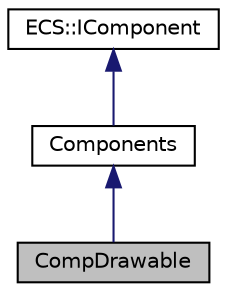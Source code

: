 digraph "CompDrawable"
{
 // LATEX_PDF_SIZE
  edge [fontname="Helvetica",fontsize="10",labelfontname="Helvetica",labelfontsize="10"];
  node [fontname="Helvetica",fontsize="10",shape=record];
  Node1 [label="CompDrawable",height=0.2,width=0.4,color="black", fillcolor="grey75", style="filled", fontcolor="black",tooltip=" "];
  Node2 -> Node1 [dir="back",color="midnightblue",fontsize="10",style="solid",fontname="Helvetica"];
  Node2 [label="Components",height=0.2,width=0.4,color="black", fillcolor="white", style="filled",URL="$classComponents.html",tooltip=" "];
  Node3 -> Node2 [dir="back",color="midnightblue",fontsize="10",style="solid",fontname="Helvetica"];
  Node3 [label="ECS::IComponent",height=0.2,width=0.4,color="black", fillcolor="white", style="filled",URL="$classECS_1_1IComponent.html",tooltip=" "];
}
